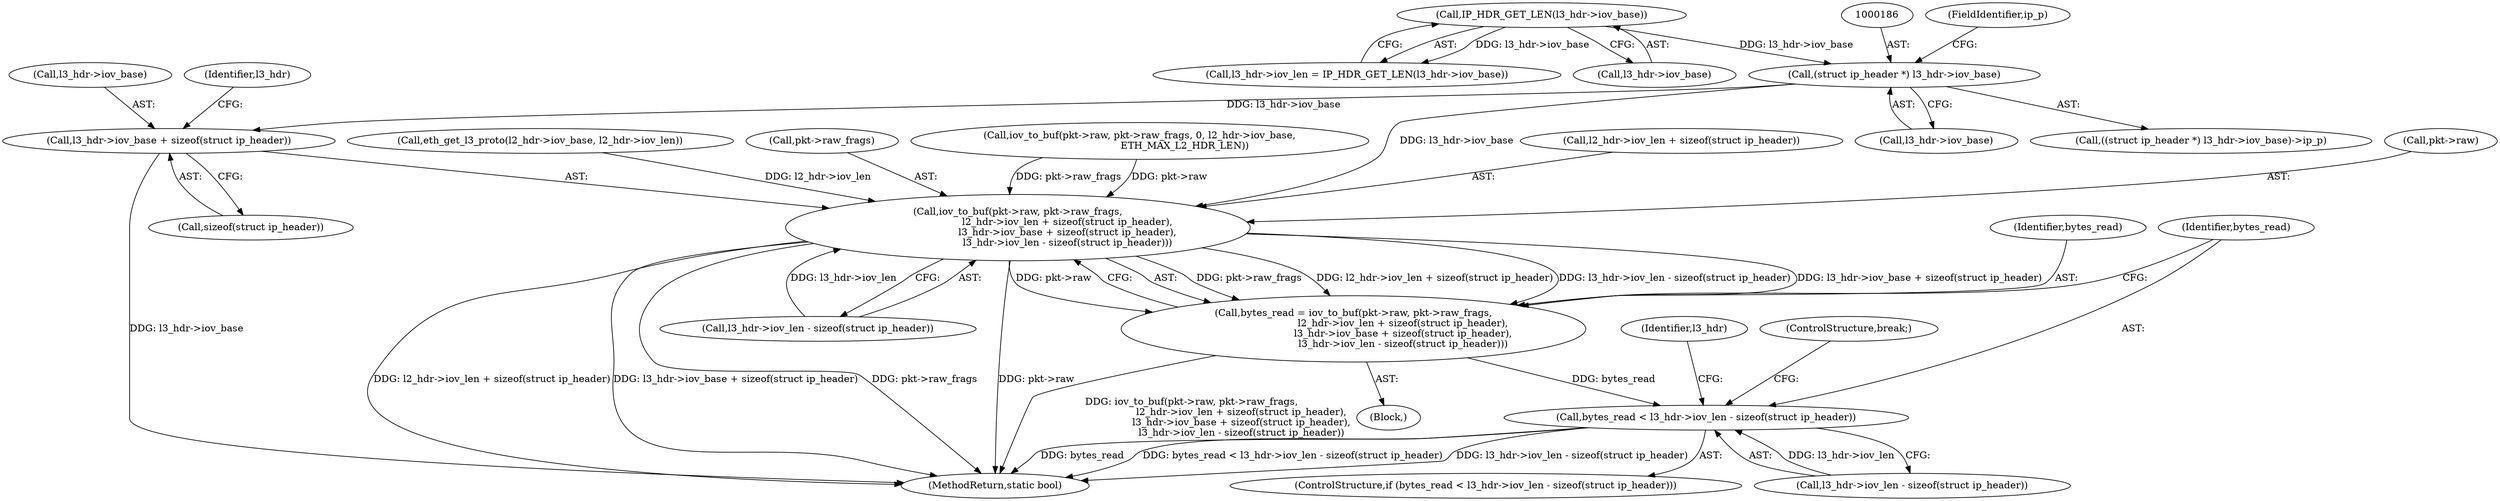 digraph "0_qemu_a7278b36fcab9af469563bd7b9dadebe2ae25e48_0@pointer" {
"1000185" [label="(Call,(struct ip_header *) l3_hdr->iov_base)"];
"1000176" [label="(Call,IP_HDR_GET_LEN(l3_hdr->iov_base))"];
"1000193" [label="(Call,iov_to_buf(pkt->raw, pkt->raw_frags,\n                                l2_hdr->iov_len + sizeof(struct ip_header),\n                                l3_hdr->iov_base + sizeof(struct ip_header),\n                                l3_hdr->iov_len - sizeof(struct ip_header)))"];
"1000191" [label="(Call,bytes_read = iov_to_buf(pkt->raw, pkt->raw_frags,\n                                l2_hdr->iov_len + sizeof(struct ip_header),\n                                l3_hdr->iov_base + sizeof(struct ip_header),\n                                l3_hdr->iov_len - sizeof(struct ip_header)))"];
"1000219" [label="(Call,bytes_read < l3_hdr->iov_len - sizeof(struct ip_header))"];
"1000206" [label="(Call,l3_hdr->iov_base + sizeof(struct ip_header))"];
"1000187" [label="(Call,l3_hdr->iov_base)"];
"1000206" [label="(Call,l3_hdr->iov_base + sizeof(struct ip_header))"];
"1000177" [label="(Call,l3_hdr->iov_base)"];
"1000219" [label="(Call,bytes_read < l3_hdr->iov_len - sizeof(struct ip_header))"];
"1000212" [label="(Call,l3_hdr->iov_len - sizeof(struct ip_header))"];
"1000210" [label="(Call,sizeof(struct ip_header))"];
"1000235" [label="(ControlStructure,break;)"];
"1000221" [label="(Call,l3_hdr->iov_len - sizeof(struct ip_header))"];
"1000220" [label="(Identifier,bytes_read)"];
"1000190" [label="(FieldIdentifier,ip_p)"];
"1000218" [label="(ControlStructure,if (bytes_read < l3_hdr->iov_len - sizeof(struct ip_header)))"];
"1000214" [label="(Identifier,l3_hdr)"];
"1000230" [label="(Identifier,l3_hdr)"];
"1000172" [label="(Call,l3_hdr->iov_len = IP_HDR_GET_LEN(l3_hdr->iov_base))"];
"1000192" [label="(Identifier,bytes_read)"];
"1000207" [label="(Call,l3_hdr->iov_base)"];
"1000200" [label="(Call,l2_hdr->iov_len + sizeof(struct ip_header))"];
"1000194" [label="(Call,pkt->raw)"];
"1000184" [label="(Call,((struct ip_header *) l3_hdr->iov_base)->ip_p)"];
"1000176" [label="(Call,IP_HDR_GET_LEN(l3_hdr->iov_base))"];
"1000165" [label="(Call,eth_get_l3_proto(l2_hdr->iov_base, l2_hdr->iov_len))"];
"1000103" [label="(Block,)"];
"1000185" [label="(Call,(struct ip_header *) l3_hdr->iov_base)"];
"1000191" [label="(Call,bytes_read = iov_to_buf(pkt->raw, pkt->raw_frags,\n                                l2_hdr->iov_len + sizeof(struct ip_header),\n                                l3_hdr->iov_base + sizeof(struct ip_header),\n                                l3_hdr->iov_len - sizeof(struct ip_header)))"];
"1000312" [label="(MethodReturn,static bool)"];
"1000197" [label="(Call,pkt->raw_frags)"];
"1000129" [label="(Call,iov_to_buf(pkt->raw, pkt->raw_frags, 0, l2_hdr->iov_base,\n                             ETH_MAX_L2_HDR_LEN))"];
"1000193" [label="(Call,iov_to_buf(pkt->raw, pkt->raw_frags,\n                                l2_hdr->iov_len + sizeof(struct ip_header),\n                                l3_hdr->iov_base + sizeof(struct ip_header),\n                                l3_hdr->iov_len - sizeof(struct ip_header)))"];
"1000185" -> "1000184"  [label="AST: "];
"1000185" -> "1000187"  [label="CFG: "];
"1000186" -> "1000185"  [label="AST: "];
"1000187" -> "1000185"  [label="AST: "];
"1000190" -> "1000185"  [label="CFG: "];
"1000176" -> "1000185"  [label="DDG: l3_hdr->iov_base"];
"1000185" -> "1000193"  [label="DDG: l3_hdr->iov_base"];
"1000185" -> "1000206"  [label="DDG: l3_hdr->iov_base"];
"1000176" -> "1000172"  [label="AST: "];
"1000176" -> "1000177"  [label="CFG: "];
"1000177" -> "1000176"  [label="AST: "];
"1000172" -> "1000176"  [label="CFG: "];
"1000176" -> "1000172"  [label="DDG: l3_hdr->iov_base"];
"1000193" -> "1000191"  [label="AST: "];
"1000193" -> "1000212"  [label="CFG: "];
"1000194" -> "1000193"  [label="AST: "];
"1000197" -> "1000193"  [label="AST: "];
"1000200" -> "1000193"  [label="AST: "];
"1000206" -> "1000193"  [label="AST: "];
"1000212" -> "1000193"  [label="AST: "];
"1000191" -> "1000193"  [label="CFG: "];
"1000193" -> "1000312"  [label="DDG: l3_hdr->iov_base + sizeof(struct ip_header)"];
"1000193" -> "1000312"  [label="DDG: pkt->raw_frags"];
"1000193" -> "1000312"  [label="DDG: pkt->raw"];
"1000193" -> "1000312"  [label="DDG: l2_hdr->iov_len + sizeof(struct ip_header)"];
"1000193" -> "1000191"  [label="DDG: pkt->raw_frags"];
"1000193" -> "1000191"  [label="DDG: l2_hdr->iov_len + sizeof(struct ip_header)"];
"1000193" -> "1000191"  [label="DDG: l3_hdr->iov_len - sizeof(struct ip_header)"];
"1000193" -> "1000191"  [label="DDG: l3_hdr->iov_base + sizeof(struct ip_header)"];
"1000193" -> "1000191"  [label="DDG: pkt->raw"];
"1000129" -> "1000193"  [label="DDG: pkt->raw"];
"1000129" -> "1000193"  [label="DDG: pkt->raw_frags"];
"1000165" -> "1000193"  [label="DDG: l2_hdr->iov_len"];
"1000212" -> "1000193"  [label="DDG: l3_hdr->iov_len"];
"1000191" -> "1000103"  [label="AST: "];
"1000192" -> "1000191"  [label="AST: "];
"1000220" -> "1000191"  [label="CFG: "];
"1000191" -> "1000312"  [label="DDG: iov_to_buf(pkt->raw, pkt->raw_frags,\n                                l2_hdr->iov_len + sizeof(struct ip_header),\n                                l3_hdr->iov_base + sizeof(struct ip_header),\n                                l3_hdr->iov_len - sizeof(struct ip_header))"];
"1000191" -> "1000219"  [label="DDG: bytes_read"];
"1000219" -> "1000218"  [label="AST: "];
"1000219" -> "1000221"  [label="CFG: "];
"1000220" -> "1000219"  [label="AST: "];
"1000221" -> "1000219"  [label="AST: "];
"1000230" -> "1000219"  [label="CFG: "];
"1000235" -> "1000219"  [label="CFG: "];
"1000219" -> "1000312"  [label="DDG: bytes_read < l3_hdr->iov_len - sizeof(struct ip_header)"];
"1000219" -> "1000312"  [label="DDG: l3_hdr->iov_len - sizeof(struct ip_header)"];
"1000219" -> "1000312"  [label="DDG: bytes_read"];
"1000221" -> "1000219"  [label="DDG: l3_hdr->iov_len"];
"1000206" -> "1000210"  [label="CFG: "];
"1000207" -> "1000206"  [label="AST: "];
"1000210" -> "1000206"  [label="AST: "];
"1000214" -> "1000206"  [label="CFG: "];
"1000206" -> "1000312"  [label="DDG: l3_hdr->iov_base"];
}
